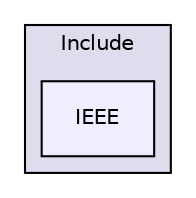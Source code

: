 digraph "C:/Users/mainuser/Desktop/School/SeniorProject/EthKitTCP/Microchip/Include/IEEE" {
  compound=true
  node [ fontsize="10", fontname="Helvetica"];
  edge [ labelfontsize="10", labelfontname="Helvetica"];
  subgraph clusterdir_7ce300d8a919a620616ec6bc64c02d37 {
    graph [ bgcolor="#ddddee", pencolor="black", label="Include" fontname="Helvetica", fontsize="10", URL="dir_7ce300d8a919a620616ec6bc64c02d37.html"]
  dir_7eb4173f59da736587524c142aea3b36 [shape=box, label="IEEE", style="filled", fillcolor="#eeeeff", pencolor="black", URL="dir_7eb4173f59da736587524c142aea3b36.html"];
  }
}
